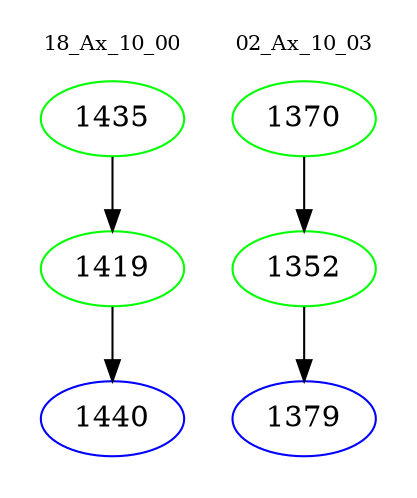 digraph{
subgraph cluster_0 {
color = white
label = "18_Ax_10_00";
fontsize=10;
T0_1435 [label="1435", color="green"]
T0_1435 -> T0_1419 [color="black"]
T0_1419 [label="1419", color="green"]
T0_1419 -> T0_1440 [color="black"]
T0_1440 [label="1440", color="blue"]
}
subgraph cluster_1 {
color = white
label = "02_Ax_10_03";
fontsize=10;
T1_1370 [label="1370", color="green"]
T1_1370 -> T1_1352 [color="black"]
T1_1352 [label="1352", color="green"]
T1_1352 -> T1_1379 [color="black"]
T1_1379 [label="1379", color="blue"]
}
}
